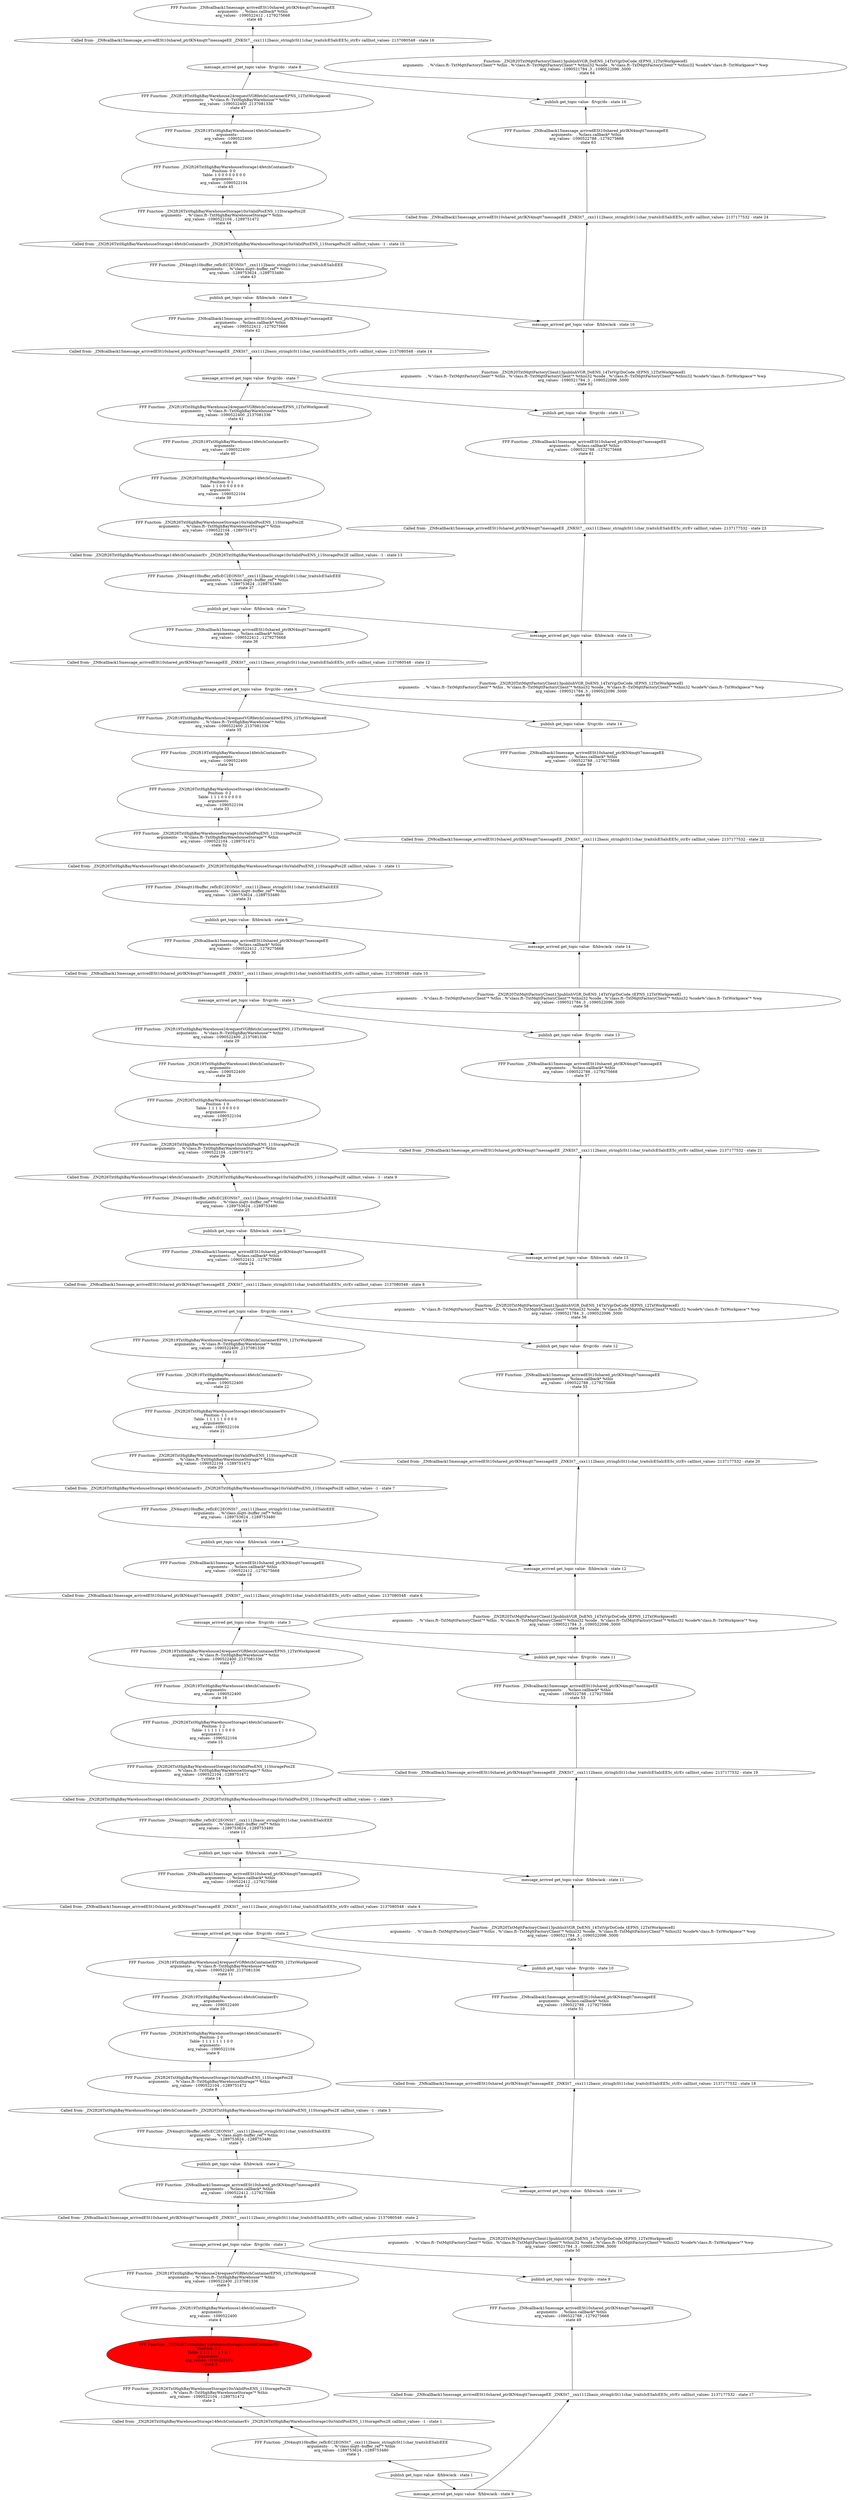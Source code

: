digraph "graph-0" {
	"publish get_topic value-  fl/hbw/ack - state 1"
	"FFF Function- _ZN4mqtt10buffer_refIcEC2EONSt7__cxx1112basic_stringIcSt11char_traitsIcESaIcEEE
arguments-   , %\"class.mqtt--buffer_ref\"* %this
arg_values- -1289753624 ,-1289753480
 - state 1"
	"FFF Function- _ZN4mqtt10buffer_refIcEC2EONSt7__cxx1112basic_stringIcSt11char_traitsIcESaIcEEE
arguments-   , %\"class.mqtt--buffer_ref\"* %this
arg_values- -1289753624 ,-1289753480
 - state 1" -> "publish get_topic value-  fl/hbw/ack - state 1" [dir=back]
	"Called from- _ZN2ft26TxtHighBayWarehouseStorage14fetchContainerEv _ZN2ft26TxtHighBayWarehouseStorage10isValidPosENS_11StoragePos2E callInst_values- -1 - state 1"
	"Called from- _ZN2ft26TxtHighBayWarehouseStorage14fetchContainerEv _ZN2ft26TxtHighBayWarehouseStorage10isValidPosENS_11StoragePos2E callInst_values- -1 - state 1" -> "FFF Function- _ZN4mqtt10buffer_refIcEC2EONSt7__cxx1112basic_stringIcSt11char_traitsIcESaIcEEE
arguments-   , %\"class.mqtt--buffer_ref\"* %this
arg_values- -1289753624 ,-1289753480
 - state 1" [dir=back]
	"FFF Function- _ZN2ft26TxtHighBayWarehouseStorage10isValidPosENS_11StoragePos2E
arguments-   , %\"class.ft--TxtHighBayWarehouseStorage\"* %this
arg_values- -1090522104 ,-1289751472
 - state 2"
	"FFF Function- _ZN2ft26TxtHighBayWarehouseStorage10isValidPosENS_11StoragePos2E
arguments-   , %\"class.ft--TxtHighBayWarehouseStorage\"* %this
arg_values- -1090522104 ,-1289751472
 - state 2" -> "Called from- _ZN2ft26TxtHighBayWarehouseStorage14fetchContainerEv _ZN2ft26TxtHighBayWarehouseStorage10isValidPosENS_11StoragePos2E callInst_values- -1 - state 1" [dir=back]
	"FFF Function- _ZN2ft26TxtHighBayWarehouseStorage14fetchContainerEv
Position- 1 2
Table- 1 1 1 1 1 1 1 0 1
arguments-  
arg_values- -1090522104
 - state 3" [fillcolor=red style=filled]
	"FFF Function- _ZN2ft26TxtHighBayWarehouseStorage14fetchContainerEv
Position- 1 2
Table- 1 1 1 1 1 1 1 0 1
arguments-  
arg_values- -1090522104
 - state 3" -> "FFF Function- _ZN2ft26TxtHighBayWarehouseStorage10isValidPosENS_11StoragePos2E
arguments-   , %\"class.ft--TxtHighBayWarehouseStorage\"* %this
arg_values- -1090522104 ,-1289751472
 - state 2" [dir=back]
	"FFF Function- _ZN2ft19TxtHighBayWarehouse14fetchContainerEv
arguments-  
arg_values- -1090522400
 - state 4"
	"FFF Function- _ZN2ft19TxtHighBayWarehouse14fetchContainerEv
arguments-  
arg_values- -1090522400
 - state 4" -> "FFF Function- _ZN2ft26TxtHighBayWarehouseStorage14fetchContainerEv
Position- 1 2
Table- 1 1 1 1 1 1 1 0 1
arguments-  
arg_values- -1090522104
 - state 3" [dir=back]
	"FFF Function- _ZN2ft19TxtHighBayWarehouse24requestVGRfetchContainerEPNS_12TxtWorkpieceE
arguments-   , %\"class.ft--TxtHighBayWarehouse\"* %this
arg_values- -1090522400 ,2137081336
 - state 5"
	"FFF Function- _ZN2ft19TxtHighBayWarehouse24requestVGRfetchContainerEPNS_12TxtWorkpieceE
arguments-   , %\"class.ft--TxtHighBayWarehouse\"* %this
arg_values- -1090522400 ,2137081336
 - state 5" -> "FFF Function- _ZN2ft19TxtHighBayWarehouse14fetchContainerEv
arguments-  
arg_values- -1090522400
 - state 4" [dir=back]
	"message_arrived get_topic value-  fl/vgr/do - state 1"
	"message_arrived get_topic value-  fl/vgr/do - state 1" -> "FFF Function- _ZN2ft19TxtHighBayWarehouse24requestVGRfetchContainerEPNS_12TxtWorkpieceE
arguments-   , %\"class.ft--TxtHighBayWarehouse\"* %this
arg_values- -1090522400 ,2137081336
 - state 5" [dir=back]
	"Called from- _ZN8callback15message_arrivedESt10shared_ptrIKN4mqtt7messageEE _ZNKSt7__cxx1112basic_stringIcSt11char_traitsIcESaIcEE5c_strEv callInst_values- 2137080548 - state 2"
	"Called from- _ZN8callback15message_arrivedESt10shared_ptrIKN4mqtt7messageEE _ZNKSt7__cxx1112basic_stringIcSt11char_traitsIcESaIcEE5c_strEv callInst_values- 2137080548 - state 2" -> "message_arrived get_topic value-  fl/vgr/do - state 1" [dir=back]
	"FFF Function- _ZN8callback15message_arrivedESt10shared_ptrIKN4mqtt7messageEE
arguments-   , %class.callback* %this
arg_values- -1090522412 ,-1279275668
 - state 6"
	"FFF Function- _ZN8callback15message_arrivedESt10shared_ptrIKN4mqtt7messageEE
arguments-   , %class.callback* %this
arg_values- -1090522412 ,-1279275668
 - state 6" -> "Called from- _ZN8callback15message_arrivedESt10shared_ptrIKN4mqtt7messageEE _ZNKSt7__cxx1112basic_stringIcSt11char_traitsIcESaIcEE5c_strEv callInst_values- 2137080548 - state 2" [dir=back]
	"publish get_topic value-  fl/hbw/ack - state 2"
	"publish get_topic value-  fl/hbw/ack - state 2" -> "FFF Function- _ZN8callback15message_arrivedESt10shared_ptrIKN4mqtt7messageEE
arguments-   , %class.callback* %this
arg_values- -1090522412 ,-1279275668
 - state 6" [dir=back]
	"FFF Function- _ZN4mqtt10buffer_refIcEC2EONSt7__cxx1112basic_stringIcSt11char_traitsIcESaIcEEE
arguments-   , %\"class.mqtt--buffer_ref\"* %this
arg_values- -1289753624 ,-1289753480
 - state 7"
	"FFF Function- _ZN4mqtt10buffer_refIcEC2EONSt7__cxx1112basic_stringIcSt11char_traitsIcESaIcEEE
arguments-   , %\"class.mqtt--buffer_ref\"* %this
arg_values- -1289753624 ,-1289753480
 - state 7" -> "publish get_topic value-  fl/hbw/ack - state 2" [dir=back]
	"Called from- _ZN2ft26TxtHighBayWarehouseStorage14fetchContainerEv _ZN2ft26TxtHighBayWarehouseStorage10isValidPosENS_11StoragePos2E callInst_values- -1 - state 3"
	"Called from- _ZN2ft26TxtHighBayWarehouseStorage14fetchContainerEv _ZN2ft26TxtHighBayWarehouseStorage10isValidPosENS_11StoragePos2E callInst_values- -1 - state 3" -> "FFF Function- _ZN4mqtt10buffer_refIcEC2EONSt7__cxx1112basic_stringIcSt11char_traitsIcESaIcEEE
arguments-   , %\"class.mqtt--buffer_ref\"* %this
arg_values- -1289753624 ,-1289753480
 - state 7" [dir=back]
	"FFF Function- _ZN2ft26TxtHighBayWarehouseStorage10isValidPosENS_11StoragePos2E
arguments-   , %\"class.ft--TxtHighBayWarehouseStorage\"* %this
arg_values- -1090522104 ,-1289751472
 - state 8"
	"FFF Function- _ZN2ft26TxtHighBayWarehouseStorage10isValidPosENS_11StoragePos2E
arguments-   , %\"class.ft--TxtHighBayWarehouseStorage\"* %this
arg_values- -1090522104 ,-1289751472
 - state 8" -> "Called from- _ZN2ft26TxtHighBayWarehouseStorage14fetchContainerEv _ZN2ft26TxtHighBayWarehouseStorage10isValidPosENS_11StoragePos2E callInst_values- -1 - state 3" [dir=back]
	"FFF Function- _ZN2ft26TxtHighBayWarehouseStorage14fetchContainerEv
Position- 2 0
Table- 1 1 1 1 1 1 1 0 0
arguments-  
arg_values- -1090522104
 - state 9"
	"FFF Function- _ZN2ft26TxtHighBayWarehouseStorage14fetchContainerEv
Position- 2 0
Table- 1 1 1 1 1 1 1 0 0
arguments-  
arg_values- -1090522104
 - state 9" -> "FFF Function- _ZN2ft26TxtHighBayWarehouseStorage10isValidPosENS_11StoragePos2E
arguments-   , %\"class.ft--TxtHighBayWarehouseStorage\"* %this
arg_values- -1090522104 ,-1289751472
 - state 8" [dir=back]
	"FFF Function- _ZN2ft19TxtHighBayWarehouse14fetchContainerEv
arguments-  
arg_values- -1090522400
 - state 10"
	"FFF Function- _ZN2ft19TxtHighBayWarehouse14fetchContainerEv
arguments-  
arg_values- -1090522400
 - state 10" -> "FFF Function- _ZN2ft26TxtHighBayWarehouseStorage14fetchContainerEv
Position- 2 0
Table- 1 1 1 1 1 1 1 0 0
arguments-  
arg_values- -1090522104
 - state 9" [dir=back]
	"FFF Function- _ZN2ft19TxtHighBayWarehouse24requestVGRfetchContainerEPNS_12TxtWorkpieceE
arguments-   , %\"class.ft--TxtHighBayWarehouse\"* %this
arg_values- -1090522400 ,2137081336
 - state 11"
	"FFF Function- _ZN2ft19TxtHighBayWarehouse24requestVGRfetchContainerEPNS_12TxtWorkpieceE
arguments-   , %\"class.ft--TxtHighBayWarehouse\"* %this
arg_values- -1090522400 ,2137081336
 - state 11" -> "FFF Function- _ZN2ft19TxtHighBayWarehouse14fetchContainerEv
arguments-  
arg_values- -1090522400
 - state 10" [dir=back]
	"message_arrived get_topic value-  fl/vgr/do - state 2"
	"message_arrived get_topic value-  fl/vgr/do - state 2" -> "FFF Function- _ZN2ft19TxtHighBayWarehouse24requestVGRfetchContainerEPNS_12TxtWorkpieceE
arguments-   , %\"class.ft--TxtHighBayWarehouse\"* %this
arg_values- -1090522400 ,2137081336
 - state 11" [dir=back]
	"Called from- _ZN8callback15message_arrivedESt10shared_ptrIKN4mqtt7messageEE _ZNKSt7__cxx1112basic_stringIcSt11char_traitsIcESaIcEE5c_strEv callInst_values- 2137080548 - state 4"
	"Called from- _ZN8callback15message_arrivedESt10shared_ptrIKN4mqtt7messageEE _ZNKSt7__cxx1112basic_stringIcSt11char_traitsIcESaIcEE5c_strEv callInst_values- 2137080548 - state 4" -> "message_arrived get_topic value-  fl/vgr/do - state 2" [dir=back]
	"FFF Function- _ZN8callback15message_arrivedESt10shared_ptrIKN4mqtt7messageEE
arguments-   , %class.callback* %this
arg_values- -1090522412 ,-1279275668
 - state 12"
	"FFF Function- _ZN8callback15message_arrivedESt10shared_ptrIKN4mqtt7messageEE
arguments-   , %class.callback* %this
arg_values- -1090522412 ,-1279275668
 - state 12" -> "Called from- _ZN8callback15message_arrivedESt10shared_ptrIKN4mqtt7messageEE _ZNKSt7__cxx1112basic_stringIcSt11char_traitsIcESaIcEE5c_strEv callInst_values- 2137080548 - state 4" [dir=back]
	"publish get_topic value-  fl/hbw/ack - state 3"
	"publish get_topic value-  fl/hbw/ack - state 3" -> "FFF Function- _ZN8callback15message_arrivedESt10shared_ptrIKN4mqtt7messageEE
arguments-   , %class.callback* %this
arg_values- -1090522412 ,-1279275668
 - state 12" [dir=back]
	"FFF Function- _ZN4mqtt10buffer_refIcEC2EONSt7__cxx1112basic_stringIcSt11char_traitsIcESaIcEEE
arguments-   , %\"class.mqtt--buffer_ref\"* %this
arg_values- -1289753624 ,-1289753480
 - state 13"
	"FFF Function- _ZN4mqtt10buffer_refIcEC2EONSt7__cxx1112basic_stringIcSt11char_traitsIcESaIcEEE
arguments-   , %\"class.mqtt--buffer_ref\"* %this
arg_values- -1289753624 ,-1289753480
 - state 13" -> "publish get_topic value-  fl/hbw/ack - state 3" [dir=back]
	"Called from- _ZN2ft26TxtHighBayWarehouseStorage14fetchContainerEv _ZN2ft26TxtHighBayWarehouseStorage10isValidPosENS_11StoragePos2E callInst_values- -1 - state 5"
	"Called from- _ZN2ft26TxtHighBayWarehouseStorage14fetchContainerEv _ZN2ft26TxtHighBayWarehouseStorage10isValidPosENS_11StoragePos2E callInst_values- -1 - state 5" -> "FFF Function- _ZN4mqtt10buffer_refIcEC2EONSt7__cxx1112basic_stringIcSt11char_traitsIcESaIcEEE
arguments-   , %\"class.mqtt--buffer_ref\"* %this
arg_values- -1289753624 ,-1289753480
 - state 13" [dir=back]
	"FFF Function- _ZN2ft26TxtHighBayWarehouseStorage10isValidPosENS_11StoragePos2E
arguments-   , %\"class.ft--TxtHighBayWarehouseStorage\"* %this
arg_values- -1090522104 ,-1289751472
 - state 14"
	"FFF Function- _ZN2ft26TxtHighBayWarehouseStorage10isValidPosENS_11StoragePos2E
arguments-   , %\"class.ft--TxtHighBayWarehouseStorage\"* %this
arg_values- -1090522104 ,-1289751472
 - state 14" -> "Called from- _ZN2ft26TxtHighBayWarehouseStorage14fetchContainerEv _ZN2ft26TxtHighBayWarehouseStorage10isValidPosENS_11StoragePos2E callInst_values- -1 - state 5" [dir=back]
	"FFF Function- _ZN2ft26TxtHighBayWarehouseStorage14fetchContainerEv
Position- 1 2
Table- 1 1 1 1 1 1 0 0 0
arguments-  
arg_values- -1090522104
 - state 15"
	"FFF Function- _ZN2ft26TxtHighBayWarehouseStorage14fetchContainerEv
Position- 1 2
Table- 1 1 1 1 1 1 0 0 0
arguments-  
arg_values- -1090522104
 - state 15" -> "FFF Function- _ZN2ft26TxtHighBayWarehouseStorage10isValidPosENS_11StoragePos2E
arguments-   , %\"class.ft--TxtHighBayWarehouseStorage\"* %this
arg_values- -1090522104 ,-1289751472
 - state 14" [dir=back]
	"FFF Function- _ZN2ft19TxtHighBayWarehouse14fetchContainerEv
arguments-  
arg_values- -1090522400
 - state 16"
	"FFF Function- _ZN2ft19TxtHighBayWarehouse14fetchContainerEv
arguments-  
arg_values- -1090522400
 - state 16" -> "FFF Function- _ZN2ft26TxtHighBayWarehouseStorage14fetchContainerEv
Position- 1 2
Table- 1 1 1 1 1 1 0 0 0
arguments-  
arg_values- -1090522104
 - state 15" [dir=back]
	"FFF Function- _ZN2ft19TxtHighBayWarehouse24requestVGRfetchContainerEPNS_12TxtWorkpieceE
arguments-   , %\"class.ft--TxtHighBayWarehouse\"* %this
arg_values- -1090522400 ,2137081336
 - state 17"
	"FFF Function- _ZN2ft19TxtHighBayWarehouse24requestVGRfetchContainerEPNS_12TxtWorkpieceE
arguments-   , %\"class.ft--TxtHighBayWarehouse\"* %this
arg_values- -1090522400 ,2137081336
 - state 17" -> "FFF Function- _ZN2ft19TxtHighBayWarehouse14fetchContainerEv
arguments-  
arg_values- -1090522400
 - state 16" [dir=back]
	"message_arrived get_topic value-  fl/vgr/do - state 3"
	"message_arrived get_topic value-  fl/vgr/do - state 3" -> "FFF Function- _ZN2ft19TxtHighBayWarehouse24requestVGRfetchContainerEPNS_12TxtWorkpieceE
arguments-   , %\"class.ft--TxtHighBayWarehouse\"* %this
arg_values- -1090522400 ,2137081336
 - state 17" [dir=back]
	"Called from- _ZN8callback15message_arrivedESt10shared_ptrIKN4mqtt7messageEE _ZNKSt7__cxx1112basic_stringIcSt11char_traitsIcESaIcEE5c_strEv callInst_values- 2137080548 - state 6"
	"Called from- _ZN8callback15message_arrivedESt10shared_ptrIKN4mqtt7messageEE _ZNKSt7__cxx1112basic_stringIcSt11char_traitsIcESaIcEE5c_strEv callInst_values- 2137080548 - state 6" -> "message_arrived get_topic value-  fl/vgr/do - state 3" [dir=back]
	"FFF Function- _ZN8callback15message_arrivedESt10shared_ptrIKN4mqtt7messageEE
arguments-   , %class.callback* %this
arg_values- -1090522412 ,-1279275668
 - state 18"
	"FFF Function- _ZN8callback15message_arrivedESt10shared_ptrIKN4mqtt7messageEE
arguments-   , %class.callback* %this
arg_values- -1090522412 ,-1279275668
 - state 18" -> "Called from- _ZN8callback15message_arrivedESt10shared_ptrIKN4mqtt7messageEE _ZNKSt7__cxx1112basic_stringIcSt11char_traitsIcESaIcEE5c_strEv callInst_values- 2137080548 - state 6" [dir=back]
	"publish get_topic value-  fl/hbw/ack - state 4"
	"publish get_topic value-  fl/hbw/ack - state 4" -> "FFF Function- _ZN8callback15message_arrivedESt10shared_ptrIKN4mqtt7messageEE
arguments-   , %class.callback* %this
arg_values- -1090522412 ,-1279275668
 - state 18" [dir=back]
	"FFF Function- _ZN4mqtt10buffer_refIcEC2EONSt7__cxx1112basic_stringIcSt11char_traitsIcESaIcEEE
arguments-   , %\"class.mqtt--buffer_ref\"* %this
arg_values- -1289753624 ,-1289753480
 - state 19"
	"FFF Function- _ZN4mqtt10buffer_refIcEC2EONSt7__cxx1112basic_stringIcSt11char_traitsIcESaIcEEE
arguments-   , %\"class.mqtt--buffer_ref\"* %this
arg_values- -1289753624 ,-1289753480
 - state 19" -> "publish get_topic value-  fl/hbw/ack - state 4" [dir=back]
	"Called from- _ZN2ft26TxtHighBayWarehouseStorage14fetchContainerEv _ZN2ft26TxtHighBayWarehouseStorage10isValidPosENS_11StoragePos2E callInst_values- -1 - state 7"
	"Called from- _ZN2ft26TxtHighBayWarehouseStorage14fetchContainerEv _ZN2ft26TxtHighBayWarehouseStorage10isValidPosENS_11StoragePos2E callInst_values- -1 - state 7" -> "FFF Function- _ZN4mqtt10buffer_refIcEC2EONSt7__cxx1112basic_stringIcSt11char_traitsIcESaIcEEE
arguments-   , %\"class.mqtt--buffer_ref\"* %this
arg_values- -1289753624 ,-1289753480
 - state 19" [dir=back]
	"FFF Function- _ZN2ft26TxtHighBayWarehouseStorage10isValidPosENS_11StoragePos2E
arguments-   , %\"class.ft--TxtHighBayWarehouseStorage\"* %this
arg_values- -1090522104 ,-1289751472
 - state 20"
	"FFF Function- _ZN2ft26TxtHighBayWarehouseStorage10isValidPosENS_11StoragePos2E
arguments-   , %\"class.ft--TxtHighBayWarehouseStorage\"* %this
arg_values- -1090522104 ,-1289751472
 - state 20" -> "Called from- _ZN2ft26TxtHighBayWarehouseStorage14fetchContainerEv _ZN2ft26TxtHighBayWarehouseStorage10isValidPosENS_11StoragePos2E callInst_values- -1 - state 7" [dir=back]
	"FFF Function- _ZN2ft26TxtHighBayWarehouseStorage14fetchContainerEv
Position- 1 1
Table- 1 1 1 1 1 0 0 0 0
arguments-  
arg_values- -1090522104
 - state 21"
	"FFF Function- _ZN2ft26TxtHighBayWarehouseStorage14fetchContainerEv
Position- 1 1
Table- 1 1 1 1 1 0 0 0 0
arguments-  
arg_values- -1090522104
 - state 21" -> "FFF Function- _ZN2ft26TxtHighBayWarehouseStorage10isValidPosENS_11StoragePos2E
arguments-   , %\"class.ft--TxtHighBayWarehouseStorage\"* %this
arg_values- -1090522104 ,-1289751472
 - state 20" [dir=back]
	"FFF Function- _ZN2ft19TxtHighBayWarehouse14fetchContainerEv
arguments-  
arg_values- -1090522400
 - state 22"
	"FFF Function- _ZN2ft19TxtHighBayWarehouse14fetchContainerEv
arguments-  
arg_values- -1090522400
 - state 22" -> "FFF Function- _ZN2ft26TxtHighBayWarehouseStorage14fetchContainerEv
Position- 1 1
Table- 1 1 1 1 1 0 0 0 0
arguments-  
arg_values- -1090522104
 - state 21" [dir=back]
	"FFF Function- _ZN2ft19TxtHighBayWarehouse24requestVGRfetchContainerEPNS_12TxtWorkpieceE
arguments-   , %\"class.ft--TxtHighBayWarehouse\"* %this
arg_values- -1090522400 ,2137081336
 - state 23"
	"FFF Function- _ZN2ft19TxtHighBayWarehouse24requestVGRfetchContainerEPNS_12TxtWorkpieceE
arguments-   , %\"class.ft--TxtHighBayWarehouse\"* %this
arg_values- -1090522400 ,2137081336
 - state 23" -> "FFF Function- _ZN2ft19TxtHighBayWarehouse14fetchContainerEv
arguments-  
arg_values- -1090522400
 - state 22" [dir=back]
	"message_arrived get_topic value-  fl/vgr/do - state 4"
	"message_arrived get_topic value-  fl/vgr/do - state 4" -> "FFF Function- _ZN2ft19TxtHighBayWarehouse24requestVGRfetchContainerEPNS_12TxtWorkpieceE
arguments-   , %\"class.ft--TxtHighBayWarehouse\"* %this
arg_values- -1090522400 ,2137081336
 - state 23" [dir=back]
	"Called from- _ZN8callback15message_arrivedESt10shared_ptrIKN4mqtt7messageEE _ZNKSt7__cxx1112basic_stringIcSt11char_traitsIcESaIcEE5c_strEv callInst_values- 2137080548 - state 8"
	"Called from- _ZN8callback15message_arrivedESt10shared_ptrIKN4mqtt7messageEE _ZNKSt7__cxx1112basic_stringIcSt11char_traitsIcESaIcEE5c_strEv callInst_values- 2137080548 - state 8" -> "message_arrived get_topic value-  fl/vgr/do - state 4" [dir=back]
	"FFF Function- _ZN8callback15message_arrivedESt10shared_ptrIKN4mqtt7messageEE
arguments-   , %class.callback* %this
arg_values- -1090522412 ,-1279275668
 - state 24"
	"FFF Function- _ZN8callback15message_arrivedESt10shared_ptrIKN4mqtt7messageEE
arguments-   , %class.callback* %this
arg_values- -1090522412 ,-1279275668
 - state 24" -> "Called from- _ZN8callback15message_arrivedESt10shared_ptrIKN4mqtt7messageEE _ZNKSt7__cxx1112basic_stringIcSt11char_traitsIcESaIcEE5c_strEv callInst_values- 2137080548 - state 8" [dir=back]
	"publish get_topic value-  fl/hbw/ack - state 5"
	"publish get_topic value-  fl/hbw/ack - state 5" -> "FFF Function- _ZN8callback15message_arrivedESt10shared_ptrIKN4mqtt7messageEE
arguments-   , %class.callback* %this
arg_values- -1090522412 ,-1279275668
 - state 24" [dir=back]
	"FFF Function- _ZN4mqtt10buffer_refIcEC2EONSt7__cxx1112basic_stringIcSt11char_traitsIcESaIcEEE
arguments-   , %\"class.mqtt--buffer_ref\"* %this
arg_values- -1289753624 ,-1289753480
 - state 25"
	"FFF Function- _ZN4mqtt10buffer_refIcEC2EONSt7__cxx1112basic_stringIcSt11char_traitsIcESaIcEEE
arguments-   , %\"class.mqtt--buffer_ref\"* %this
arg_values- -1289753624 ,-1289753480
 - state 25" -> "publish get_topic value-  fl/hbw/ack - state 5" [dir=back]
	"Called from- _ZN2ft26TxtHighBayWarehouseStorage14fetchContainerEv _ZN2ft26TxtHighBayWarehouseStorage10isValidPosENS_11StoragePos2E callInst_values- -1 - state 9"
	"Called from- _ZN2ft26TxtHighBayWarehouseStorage14fetchContainerEv _ZN2ft26TxtHighBayWarehouseStorage10isValidPosENS_11StoragePos2E callInst_values- -1 - state 9" -> "FFF Function- _ZN4mqtt10buffer_refIcEC2EONSt7__cxx1112basic_stringIcSt11char_traitsIcESaIcEEE
arguments-   , %\"class.mqtt--buffer_ref\"* %this
arg_values- -1289753624 ,-1289753480
 - state 25" [dir=back]
	"FFF Function- _ZN2ft26TxtHighBayWarehouseStorage10isValidPosENS_11StoragePos2E
arguments-   , %\"class.ft--TxtHighBayWarehouseStorage\"* %this
arg_values- -1090522104 ,-1289751472
 - state 26"
	"FFF Function- _ZN2ft26TxtHighBayWarehouseStorage10isValidPosENS_11StoragePos2E
arguments-   , %\"class.ft--TxtHighBayWarehouseStorage\"* %this
arg_values- -1090522104 ,-1289751472
 - state 26" -> "Called from- _ZN2ft26TxtHighBayWarehouseStorage14fetchContainerEv _ZN2ft26TxtHighBayWarehouseStorage10isValidPosENS_11StoragePos2E callInst_values- -1 - state 9" [dir=back]
	"FFF Function- _ZN2ft26TxtHighBayWarehouseStorage14fetchContainerEv
Position- 1 0
Table- 1 1 1 1 0 0 0 0 0
arguments-  
arg_values- -1090522104
 - state 27"
	"FFF Function- _ZN2ft26TxtHighBayWarehouseStorage14fetchContainerEv
Position- 1 0
Table- 1 1 1 1 0 0 0 0 0
arguments-  
arg_values- -1090522104
 - state 27" -> "FFF Function- _ZN2ft26TxtHighBayWarehouseStorage10isValidPosENS_11StoragePos2E
arguments-   , %\"class.ft--TxtHighBayWarehouseStorage\"* %this
arg_values- -1090522104 ,-1289751472
 - state 26" [dir=back]
	"FFF Function- _ZN2ft19TxtHighBayWarehouse14fetchContainerEv
arguments-  
arg_values- -1090522400
 - state 28"
	"FFF Function- _ZN2ft19TxtHighBayWarehouse14fetchContainerEv
arguments-  
arg_values- -1090522400
 - state 28" -> "FFF Function- _ZN2ft26TxtHighBayWarehouseStorage14fetchContainerEv
Position- 1 0
Table- 1 1 1 1 0 0 0 0 0
arguments-  
arg_values- -1090522104
 - state 27" [dir=back]
	"FFF Function- _ZN2ft19TxtHighBayWarehouse24requestVGRfetchContainerEPNS_12TxtWorkpieceE
arguments-   , %\"class.ft--TxtHighBayWarehouse\"* %this
arg_values- -1090522400 ,2137081336
 - state 29"
	"FFF Function- _ZN2ft19TxtHighBayWarehouse24requestVGRfetchContainerEPNS_12TxtWorkpieceE
arguments-   , %\"class.ft--TxtHighBayWarehouse\"* %this
arg_values- -1090522400 ,2137081336
 - state 29" -> "FFF Function- _ZN2ft19TxtHighBayWarehouse14fetchContainerEv
arguments-  
arg_values- -1090522400
 - state 28" [dir=back]
	"message_arrived get_topic value-  fl/vgr/do - state 5"
	"message_arrived get_topic value-  fl/vgr/do - state 5" -> "FFF Function- _ZN2ft19TxtHighBayWarehouse24requestVGRfetchContainerEPNS_12TxtWorkpieceE
arguments-   , %\"class.ft--TxtHighBayWarehouse\"* %this
arg_values- -1090522400 ,2137081336
 - state 29" [dir=back]
	"Called from- _ZN8callback15message_arrivedESt10shared_ptrIKN4mqtt7messageEE _ZNKSt7__cxx1112basic_stringIcSt11char_traitsIcESaIcEE5c_strEv callInst_values- 2137080548 - state 10"
	"Called from- _ZN8callback15message_arrivedESt10shared_ptrIKN4mqtt7messageEE _ZNKSt7__cxx1112basic_stringIcSt11char_traitsIcESaIcEE5c_strEv callInst_values- 2137080548 - state 10" -> "message_arrived get_topic value-  fl/vgr/do - state 5" [dir=back]
	"FFF Function- _ZN8callback15message_arrivedESt10shared_ptrIKN4mqtt7messageEE
arguments-   , %class.callback* %this
arg_values- -1090522412 ,-1279275668
 - state 30"
	"FFF Function- _ZN8callback15message_arrivedESt10shared_ptrIKN4mqtt7messageEE
arguments-   , %class.callback* %this
arg_values- -1090522412 ,-1279275668
 - state 30" -> "Called from- _ZN8callback15message_arrivedESt10shared_ptrIKN4mqtt7messageEE _ZNKSt7__cxx1112basic_stringIcSt11char_traitsIcESaIcEE5c_strEv callInst_values- 2137080548 - state 10" [dir=back]
	"publish get_topic value-  fl/hbw/ack - state 6"
	"publish get_topic value-  fl/hbw/ack - state 6" -> "FFF Function- _ZN8callback15message_arrivedESt10shared_ptrIKN4mqtt7messageEE
arguments-   , %class.callback* %this
arg_values- -1090522412 ,-1279275668
 - state 30" [dir=back]
	"FFF Function- _ZN4mqtt10buffer_refIcEC2EONSt7__cxx1112basic_stringIcSt11char_traitsIcESaIcEEE
arguments-   , %\"class.mqtt--buffer_ref\"* %this
arg_values- -1289753624 ,-1289753480
 - state 31"
	"FFF Function- _ZN4mqtt10buffer_refIcEC2EONSt7__cxx1112basic_stringIcSt11char_traitsIcESaIcEEE
arguments-   , %\"class.mqtt--buffer_ref\"* %this
arg_values- -1289753624 ,-1289753480
 - state 31" -> "publish get_topic value-  fl/hbw/ack - state 6" [dir=back]
	"Called from- _ZN2ft26TxtHighBayWarehouseStorage14fetchContainerEv _ZN2ft26TxtHighBayWarehouseStorage10isValidPosENS_11StoragePos2E callInst_values- -1 - state 11"
	"Called from- _ZN2ft26TxtHighBayWarehouseStorage14fetchContainerEv _ZN2ft26TxtHighBayWarehouseStorage10isValidPosENS_11StoragePos2E callInst_values- -1 - state 11" -> "FFF Function- _ZN4mqtt10buffer_refIcEC2EONSt7__cxx1112basic_stringIcSt11char_traitsIcESaIcEEE
arguments-   , %\"class.mqtt--buffer_ref\"* %this
arg_values- -1289753624 ,-1289753480
 - state 31" [dir=back]
	"FFF Function- _ZN2ft26TxtHighBayWarehouseStorage10isValidPosENS_11StoragePos2E
arguments-   , %\"class.ft--TxtHighBayWarehouseStorage\"* %this
arg_values- -1090522104 ,-1289751472
 - state 32"
	"FFF Function- _ZN2ft26TxtHighBayWarehouseStorage10isValidPosENS_11StoragePos2E
arguments-   , %\"class.ft--TxtHighBayWarehouseStorage\"* %this
arg_values- -1090522104 ,-1289751472
 - state 32" -> "Called from- _ZN2ft26TxtHighBayWarehouseStorage14fetchContainerEv _ZN2ft26TxtHighBayWarehouseStorage10isValidPosENS_11StoragePos2E callInst_values- -1 - state 11" [dir=back]
	"FFF Function- _ZN2ft26TxtHighBayWarehouseStorage14fetchContainerEv
Position- 0 2
Table- 1 1 1 0 0 0 0 0 0
arguments-  
arg_values- -1090522104
 - state 33"
	"FFF Function- _ZN2ft26TxtHighBayWarehouseStorage14fetchContainerEv
Position- 0 2
Table- 1 1 1 0 0 0 0 0 0
arguments-  
arg_values- -1090522104
 - state 33" -> "FFF Function- _ZN2ft26TxtHighBayWarehouseStorage10isValidPosENS_11StoragePos2E
arguments-   , %\"class.ft--TxtHighBayWarehouseStorage\"* %this
arg_values- -1090522104 ,-1289751472
 - state 32" [dir=back]
	"FFF Function- _ZN2ft19TxtHighBayWarehouse14fetchContainerEv
arguments-  
arg_values- -1090522400
 - state 34"
	"FFF Function- _ZN2ft19TxtHighBayWarehouse14fetchContainerEv
arguments-  
arg_values- -1090522400
 - state 34" -> "FFF Function- _ZN2ft26TxtHighBayWarehouseStorage14fetchContainerEv
Position- 0 2
Table- 1 1 1 0 0 0 0 0 0
arguments-  
arg_values- -1090522104
 - state 33" [dir=back]
	"FFF Function- _ZN2ft19TxtHighBayWarehouse24requestVGRfetchContainerEPNS_12TxtWorkpieceE
arguments-   , %\"class.ft--TxtHighBayWarehouse\"* %this
arg_values- -1090522400 ,2137081336
 - state 35"
	"FFF Function- _ZN2ft19TxtHighBayWarehouse24requestVGRfetchContainerEPNS_12TxtWorkpieceE
arguments-   , %\"class.ft--TxtHighBayWarehouse\"* %this
arg_values- -1090522400 ,2137081336
 - state 35" -> "FFF Function- _ZN2ft19TxtHighBayWarehouse14fetchContainerEv
arguments-  
arg_values- -1090522400
 - state 34" [dir=back]
	"message_arrived get_topic value-  fl/vgr/do - state 6"
	"message_arrived get_topic value-  fl/vgr/do - state 6" -> "FFF Function- _ZN2ft19TxtHighBayWarehouse24requestVGRfetchContainerEPNS_12TxtWorkpieceE
arguments-   , %\"class.ft--TxtHighBayWarehouse\"* %this
arg_values- -1090522400 ,2137081336
 - state 35" [dir=back]
	"Called from- _ZN8callback15message_arrivedESt10shared_ptrIKN4mqtt7messageEE _ZNKSt7__cxx1112basic_stringIcSt11char_traitsIcESaIcEE5c_strEv callInst_values- 2137080548 - state 12"
	"Called from- _ZN8callback15message_arrivedESt10shared_ptrIKN4mqtt7messageEE _ZNKSt7__cxx1112basic_stringIcSt11char_traitsIcESaIcEE5c_strEv callInst_values- 2137080548 - state 12" -> "message_arrived get_topic value-  fl/vgr/do - state 6" [dir=back]
	"FFF Function- _ZN8callback15message_arrivedESt10shared_ptrIKN4mqtt7messageEE
arguments-   , %class.callback* %this
arg_values- -1090522412 ,-1279275668
 - state 36"
	"FFF Function- _ZN8callback15message_arrivedESt10shared_ptrIKN4mqtt7messageEE
arguments-   , %class.callback* %this
arg_values- -1090522412 ,-1279275668
 - state 36" -> "Called from- _ZN8callback15message_arrivedESt10shared_ptrIKN4mqtt7messageEE _ZNKSt7__cxx1112basic_stringIcSt11char_traitsIcESaIcEE5c_strEv callInst_values- 2137080548 - state 12" [dir=back]
	"publish get_topic value-  fl/hbw/ack - state 7"
	"publish get_topic value-  fl/hbw/ack - state 7" -> "FFF Function- _ZN8callback15message_arrivedESt10shared_ptrIKN4mqtt7messageEE
arguments-   , %class.callback* %this
arg_values- -1090522412 ,-1279275668
 - state 36" [dir=back]
	"FFF Function- _ZN4mqtt10buffer_refIcEC2EONSt7__cxx1112basic_stringIcSt11char_traitsIcESaIcEEE
arguments-   , %\"class.mqtt--buffer_ref\"* %this
arg_values- -1289753624 ,-1289753480
 - state 37"
	"FFF Function- _ZN4mqtt10buffer_refIcEC2EONSt7__cxx1112basic_stringIcSt11char_traitsIcESaIcEEE
arguments-   , %\"class.mqtt--buffer_ref\"* %this
arg_values- -1289753624 ,-1289753480
 - state 37" -> "publish get_topic value-  fl/hbw/ack - state 7" [dir=back]
	"Called from- _ZN2ft26TxtHighBayWarehouseStorage14fetchContainerEv _ZN2ft26TxtHighBayWarehouseStorage10isValidPosENS_11StoragePos2E callInst_values- -1 - state 13"
	"Called from- _ZN2ft26TxtHighBayWarehouseStorage14fetchContainerEv _ZN2ft26TxtHighBayWarehouseStorage10isValidPosENS_11StoragePos2E callInst_values- -1 - state 13" -> "FFF Function- _ZN4mqtt10buffer_refIcEC2EONSt7__cxx1112basic_stringIcSt11char_traitsIcESaIcEEE
arguments-   , %\"class.mqtt--buffer_ref\"* %this
arg_values- -1289753624 ,-1289753480
 - state 37" [dir=back]
	"FFF Function- _ZN2ft26TxtHighBayWarehouseStorage10isValidPosENS_11StoragePos2E
arguments-   , %\"class.ft--TxtHighBayWarehouseStorage\"* %this
arg_values- -1090522104 ,-1289751472
 - state 38"
	"FFF Function- _ZN2ft26TxtHighBayWarehouseStorage10isValidPosENS_11StoragePos2E
arguments-   , %\"class.ft--TxtHighBayWarehouseStorage\"* %this
arg_values- -1090522104 ,-1289751472
 - state 38" -> "Called from- _ZN2ft26TxtHighBayWarehouseStorage14fetchContainerEv _ZN2ft26TxtHighBayWarehouseStorage10isValidPosENS_11StoragePos2E callInst_values- -1 - state 13" [dir=back]
	"FFF Function- _ZN2ft26TxtHighBayWarehouseStorage14fetchContainerEv
Position- 0 1
Table- 1 1 0 0 0 0 0 0 0
arguments-  
arg_values- -1090522104
 - state 39"
	"FFF Function- _ZN2ft26TxtHighBayWarehouseStorage14fetchContainerEv
Position- 0 1
Table- 1 1 0 0 0 0 0 0 0
arguments-  
arg_values- -1090522104
 - state 39" -> "FFF Function- _ZN2ft26TxtHighBayWarehouseStorage10isValidPosENS_11StoragePos2E
arguments-   , %\"class.ft--TxtHighBayWarehouseStorage\"* %this
arg_values- -1090522104 ,-1289751472
 - state 38" [dir=back]
	"FFF Function- _ZN2ft19TxtHighBayWarehouse14fetchContainerEv
arguments-  
arg_values- -1090522400
 - state 40"
	"FFF Function- _ZN2ft19TxtHighBayWarehouse14fetchContainerEv
arguments-  
arg_values- -1090522400
 - state 40" -> "FFF Function- _ZN2ft26TxtHighBayWarehouseStorage14fetchContainerEv
Position- 0 1
Table- 1 1 0 0 0 0 0 0 0
arguments-  
arg_values- -1090522104
 - state 39" [dir=back]
	"FFF Function- _ZN2ft19TxtHighBayWarehouse24requestVGRfetchContainerEPNS_12TxtWorkpieceE
arguments-   , %\"class.ft--TxtHighBayWarehouse\"* %this
arg_values- -1090522400 ,2137081336
 - state 41"
	"FFF Function- _ZN2ft19TxtHighBayWarehouse24requestVGRfetchContainerEPNS_12TxtWorkpieceE
arguments-   , %\"class.ft--TxtHighBayWarehouse\"* %this
arg_values- -1090522400 ,2137081336
 - state 41" -> "FFF Function- _ZN2ft19TxtHighBayWarehouse14fetchContainerEv
arguments-  
arg_values- -1090522400
 - state 40" [dir=back]
	"message_arrived get_topic value-  fl/vgr/do - state 7"
	"message_arrived get_topic value-  fl/vgr/do - state 7" -> "FFF Function- _ZN2ft19TxtHighBayWarehouse24requestVGRfetchContainerEPNS_12TxtWorkpieceE
arguments-   , %\"class.ft--TxtHighBayWarehouse\"* %this
arg_values- -1090522400 ,2137081336
 - state 41" [dir=back]
	"Called from- _ZN8callback15message_arrivedESt10shared_ptrIKN4mqtt7messageEE _ZNKSt7__cxx1112basic_stringIcSt11char_traitsIcESaIcEE5c_strEv callInst_values- 2137080548 - state 14"
	"Called from- _ZN8callback15message_arrivedESt10shared_ptrIKN4mqtt7messageEE _ZNKSt7__cxx1112basic_stringIcSt11char_traitsIcESaIcEE5c_strEv callInst_values- 2137080548 - state 14" -> "message_arrived get_topic value-  fl/vgr/do - state 7" [dir=back]
	"FFF Function- _ZN8callback15message_arrivedESt10shared_ptrIKN4mqtt7messageEE
arguments-   , %class.callback* %this
arg_values- -1090522412 ,-1279275668
 - state 42"
	"FFF Function- _ZN8callback15message_arrivedESt10shared_ptrIKN4mqtt7messageEE
arguments-   , %class.callback* %this
arg_values- -1090522412 ,-1279275668
 - state 42" -> "Called from- _ZN8callback15message_arrivedESt10shared_ptrIKN4mqtt7messageEE _ZNKSt7__cxx1112basic_stringIcSt11char_traitsIcESaIcEE5c_strEv callInst_values- 2137080548 - state 14" [dir=back]
	"publish get_topic value-  fl/hbw/ack - state 8"
	"publish get_topic value-  fl/hbw/ack - state 8" -> "FFF Function- _ZN8callback15message_arrivedESt10shared_ptrIKN4mqtt7messageEE
arguments-   , %class.callback* %this
arg_values- -1090522412 ,-1279275668
 - state 42" [dir=back]
	"FFF Function- _ZN4mqtt10buffer_refIcEC2EONSt7__cxx1112basic_stringIcSt11char_traitsIcESaIcEEE
arguments-   , %\"class.mqtt--buffer_ref\"* %this
arg_values- -1289753624 ,-1289753480
 - state 43"
	"FFF Function- _ZN4mqtt10buffer_refIcEC2EONSt7__cxx1112basic_stringIcSt11char_traitsIcESaIcEEE
arguments-   , %\"class.mqtt--buffer_ref\"* %this
arg_values- -1289753624 ,-1289753480
 - state 43" -> "publish get_topic value-  fl/hbw/ack - state 8" [dir=back]
	"Called from- _ZN2ft26TxtHighBayWarehouseStorage14fetchContainerEv _ZN2ft26TxtHighBayWarehouseStorage10isValidPosENS_11StoragePos2E callInst_values- -1 - state 15"
	"Called from- _ZN2ft26TxtHighBayWarehouseStorage14fetchContainerEv _ZN2ft26TxtHighBayWarehouseStorage10isValidPosENS_11StoragePos2E callInst_values- -1 - state 15" -> "FFF Function- _ZN4mqtt10buffer_refIcEC2EONSt7__cxx1112basic_stringIcSt11char_traitsIcESaIcEEE
arguments-   , %\"class.mqtt--buffer_ref\"* %this
arg_values- -1289753624 ,-1289753480
 - state 43" [dir=back]
	"FFF Function- _ZN2ft26TxtHighBayWarehouseStorage10isValidPosENS_11StoragePos2E
arguments-   , %\"class.ft--TxtHighBayWarehouseStorage\"* %this
arg_values- -1090522104 ,-1289751472
 - state 44"
	"FFF Function- _ZN2ft26TxtHighBayWarehouseStorage10isValidPosENS_11StoragePos2E
arguments-   , %\"class.ft--TxtHighBayWarehouseStorage\"* %this
arg_values- -1090522104 ,-1289751472
 - state 44" -> "Called from- _ZN2ft26TxtHighBayWarehouseStorage14fetchContainerEv _ZN2ft26TxtHighBayWarehouseStorage10isValidPosENS_11StoragePos2E callInst_values- -1 - state 15" [dir=back]
	"FFF Function- _ZN2ft26TxtHighBayWarehouseStorage14fetchContainerEv
Position- 0 0
Table- 1 0 0 0 0 0 0 0 0
arguments-  
arg_values- -1090522104
 - state 45"
	"FFF Function- _ZN2ft26TxtHighBayWarehouseStorage14fetchContainerEv
Position- 0 0
Table- 1 0 0 0 0 0 0 0 0
arguments-  
arg_values- -1090522104
 - state 45" -> "FFF Function- _ZN2ft26TxtHighBayWarehouseStorage10isValidPosENS_11StoragePos2E
arguments-   , %\"class.ft--TxtHighBayWarehouseStorage\"* %this
arg_values- -1090522104 ,-1289751472
 - state 44" [dir=back]
	"FFF Function- _ZN2ft19TxtHighBayWarehouse14fetchContainerEv
arguments-  
arg_values- -1090522400
 - state 46"
	"FFF Function- _ZN2ft19TxtHighBayWarehouse14fetchContainerEv
arguments-  
arg_values- -1090522400
 - state 46" -> "FFF Function- _ZN2ft26TxtHighBayWarehouseStorage14fetchContainerEv
Position- 0 0
Table- 1 0 0 0 0 0 0 0 0
arguments-  
arg_values- -1090522104
 - state 45" [dir=back]
	"FFF Function- _ZN2ft19TxtHighBayWarehouse24requestVGRfetchContainerEPNS_12TxtWorkpieceE
arguments-   , %\"class.ft--TxtHighBayWarehouse\"* %this
arg_values- -1090522400 ,2137081336
 - state 47"
	"FFF Function- _ZN2ft19TxtHighBayWarehouse24requestVGRfetchContainerEPNS_12TxtWorkpieceE
arguments-   , %\"class.ft--TxtHighBayWarehouse\"* %this
arg_values- -1090522400 ,2137081336
 - state 47" -> "FFF Function- _ZN2ft19TxtHighBayWarehouse14fetchContainerEv
arguments-  
arg_values- -1090522400
 - state 46" [dir=back]
	"message_arrived get_topic value-  fl/vgr/do - state 8"
	"message_arrived get_topic value-  fl/vgr/do - state 8" -> "FFF Function- _ZN2ft19TxtHighBayWarehouse24requestVGRfetchContainerEPNS_12TxtWorkpieceE
arguments-   , %\"class.ft--TxtHighBayWarehouse\"* %this
arg_values- -1090522400 ,2137081336
 - state 47" [dir=back]
	"Called from- _ZN8callback15message_arrivedESt10shared_ptrIKN4mqtt7messageEE _ZNKSt7__cxx1112basic_stringIcSt11char_traitsIcESaIcEE5c_strEv callInst_values- 2137080548 - state 16"
	"Called from- _ZN8callback15message_arrivedESt10shared_ptrIKN4mqtt7messageEE _ZNKSt7__cxx1112basic_stringIcSt11char_traitsIcESaIcEE5c_strEv callInst_values- 2137080548 - state 16" -> "message_arrived get_topic value-  fl/vgr/do - state 8" [dir=back]
	"FFF Function- _ZN8callback15message_arrivedESt10shared_ptrIKN4mqtt7messageEE
arguments-   , %class.callback* %this
arg_values- -1090522412 ,-1279275668
 - state 48"
	"FFF Function- _ZN8callback15message_arrivedESt10shared_ptrIKN4mqtt7messageEE
arguments-   , %class.callback* %this
arg_values- -1090522412 ,-1279275668
 - state 48" -> "Called from- _ZN8callback15message_arrivedESt10shared_ptrIKN4mqtt7messageEE _ZNKSt7__cxx1112basic_stringIcSt11char_traitsIcESaIcEE5c_strEv callInst_values- 2137080548 - state 16" [dir=back]
	"message_arrived get_topic value-  fl/hbw/ack - state 9"
	"publish get_topic value-  fl/hbw/ack - state 1" -> "message_arrived get_topic value-  fl/hbw/ack - state 9"
	"Called from- _ZN8callback15message_arrivedESt10shared_ptrIKN4mqtt7messageEE _ZNKSt7__cxx1112basic_stringIcSt11char_traitsIcESaIcEE5c_strEv callInst_values- 2137177532 - state 17"
	"Called from- _ZN8callback15message_arrivedESt10shared_ptrIKN4mqtt7messageEE _ZNKSt7__cxx1112basic_stringIcSt11char_traitsIcESaIcEE5c_strEv callInst_values- 2137177532 - state 17" -> "message_arrived get_topic value-  fl/hbw/ack - state 9" [dir=back]
	"FFF Function- _ZN8callback15message_arrivedESt10shared_ptrIKN4mqtt7messageEE
arguments-   , %class.callback* %this
arg_values- -1090522788 ,-1279275668
 - state 49"
	"FFF Function- _ZN8callback15message_arrivedESt10shared_ptrIKN4mqtt7messageEE
arguments-   , %class.callback* %this
arg_values- -1090522788 ,-1279275668
 - state 49" -> "Called from- _ZN8callback15message_arrivedESt10shared_ptrIKN4mqtt7messageEE _ZNKSt7__cxx1112basic_stringIcSt11char_traitsIcESaIcEE5c_strEv callInst_values- 2137177532 - state 17" [dir=back]
	"publish get_topic value-  fl/vgr/do - state 9"
	"message_arrived get_topic value-  fl/vgr/do - state 1" -> "publish get_topic value-  fl/vgr/do - state 9"
	"publish get_topic value-  fl/vgr/do - state 9" -> "FFF Function- _ZN8callback15message_arrivedESt10shared_ptrIKN4mqtt7messageEE
arguments-   , %class.callback* %this
arg_values- -1090522788 ,-1279275668
 - state 49" [dir=back]
	"Function- _ZN2ft20TxtMqttFactoryClient13publishVGR_DoENS_14TxtVgrDoCode_tEPNS_12TxtWorkpieceEl
arguments-   , %\"class.ft--TxtMqttFactoryClient\"* %this , %\"class.ft--TxtMqttFactoryClient\"* %thisi32 %code , %\"class.ft--TxtMqttFactoryClient\"* %thisi32 %code%\"class.ft--TxtWorkpiece\"* %wp
arg_values- -1090521784 ,3 ,-1090522096 ,5000
 - state 50"
	"Function- _ZN2ft20TxtMqttFactoryClient13publishVGR_DoENS_14TxtVgrDoCode_tEPNS_12TxtWorkpieceEl
arguments-   , %\"class.ft--TxtMqttFactoryClient\"* %this , %\"class.ft--TxtMqttFactoryClient\"* %thisi32 %code , %\"class.ft--TxtMqttFactoryClient\"* %thisi32 %code%\"class.ft--TxtWorkpiece\"* %wp
arg_values- -1090521784 ,3 ,-1090522096 ,5000
 - state 50" -> "publish get_topic value-  fl/vgr/do - state 9" [dir=back]
	"message_arrived get_topic value-  fl/hbw/ack - state 10"
	"publish get_topic value-  fl/hbw/ack - state 2" -> "message_arrived get_topic value-  fl/hbw/ack - state 10"
	"message_arrived get_topic value-  fl/hbw/ack - state 10" -> "Function- _ZN2ft20TxtMqttFactoryClient13publishVGR_DoENS_14TxtVgrDoCode_tEPNS_12TxtWorkpieceEl
arguments-   , %\"class.ft--TxtMqttFactoryClient\"* %this , %\"class.ft--TxtMqttFactoryClient\"* %thisi32 %code , %\"class.ft--TxtMqttFactoryClient\"* %thisi32 %code%\"class.ft--TxtWorkpiece\"* %wp
arg_values- -1090521784 ,3 ,-1090522096 ,5000
 - state 50" [dir=back]
	"Called from- _ZN8callback15message_arrivedESt10shared_ptrIKN4mqtt7messageEE _ZNKSt7__cxx1112basic_stringIcSt11char_traitsIcESaIcEE5c_strEv callInst_values- 2137177532 - state 18"
	"Called from- _ZN8callback15message_arrivedESt10shared_ptrIKN4mqtt7messageEE _ZNKSt7__cxx1112basic_stringIcSt11char_traitsIcESaIcEE5c_strEv callInst_values- 2137177532 - state 18" -> "message_arrived get_topic value-  fl/hbw/ack - state 10" [dir=back]
	"FFF Function- _ZN8callback15message_arrivedESt10shared_ptrIKN4mqtt7messageEE
arguments-   , %class.callback* %this
arg_values- -1090522788 ,-1279275668
 - state 51"
	"FFF Function- _ZN8callback15message_arrivedESt10shared_ptrIKN4mqtt7messageEE
arguments-   , %class.callback* %this
arg_values- -1090522788 ,-1279275668
 - state 51" -> "Called from- _ZN8callback15message_arrivedESt10shared_ptrIKN4mqtt7messageEE _ZNKSt7__cxx1112basic_stringIcSt11char_traitsIcESaIcEE5c_strEv callInst_values- 2137177532 - state 18" [dir=back]
	"publish get_topic value-  fl/vgr/do - state 10"
	"message_arrived get_topic value-  fl/vgr/do - state 2" -> "publish get_topic value-  fl/vgr/do - state 10"
	"publish get_topic value-  fl/vgr/do - state 10" -> "FFF Function- _ZN8callback15message_arrivedESt10shared_ptrIKN4mqtt7messageEE
arguments-   , %class.callback* %this
arg_values- -1090522788 ,-1279275668
 - state 51" [dir=back]
	"Function- _ZN2ft20TxtMqttFactoryClient13publishVGR_DoENS_14TxtVgrDoCode_tEPNS_12TxtWorkpieceEl
arguments-   , %\"class.ft--TxtMqttFactoryClient\"* %this , %\"class.ft--TxtMqttFactoryClient\"* %thisi32 %code , %\"class.ft--TxtMqttFactoryClient\"* %thisi32 %code%\"class.ft--TxtWorkpiece\"* %wp
arg_values- -1090521784 ,3 ,-1090522096 ,5000
 - state 52"
	"Function- _ZN2ft20TxtMqttFactoryClient13publishVGR_DoENS_14TxtVgrDoCode_tEPNS_12TxtWorkpieceEl
arguments-   , %\"class.ft--TxtMqttFactoryClient\"* %this , %\"class.ft--TxtMqttFactoryClient\"* %thisi32 %code , %\"class.ft--TxtMqttFactoryClient\"* %thisi32 %code%\"class.ft--TxtWorkpiece\"* %wp
arg_values- -1090521784 ,3 ,-1090522096 ,5000
 - state 52" -> "publish get_topic value-  fl/vgr/do - state 10" [dir=back]
	"message_arrived get_topic value-  fl/hbw/ack - state 11"
	"publish get_topic value-  fl/hbw/ack - state 3" -> "message_arrived get_topic value-  fl/hbw/ack - state 11"
	"message_arrived get_topic value-  fl/hbw/ack - state 11" -> "Function- _ZN2ft20TxtMqttFactoryClient13publishVGR_DoENS_14TxtVgrDoCode_tEPNS_12TxtWorkpieceEl
arguments-   , %\"class.ft--TxtMqttFactoryClient\"* %this , %\"class.ft--TxtMqttFactoryClient\"* %thisi32 %code , %\"class.ft--TxtMqttFactoryClient\"* %thisi32 %code%\"class.ft--TxtWorkpiece\"* %wp
arg_values- -1090521784 ,3 ,-1090522096 ,5000
 - state 52" [dir=back]
	"Called from- _ZN8callback15message_arrivedESt10shared_ptrIKN4mqtt7messageEE _ZNKSt7__cxx1112basic_stringIcSt11char_traitsIcESaIcEE5c_strEv callInst_values- 2137177532 - state 19"
	"Called from- _ZN8callback15message_arrivedESt10shared_ptrIKN4mqtt7messageEE _ZNKSt7__cxx1112basic_stringIcSt11char_traitsIcESaIcEE5c_strEv callInst_values- 2137177532 - state 19" -> "message_arrived get_topic value-  fl/hbw/ack - state 11" [dir=back]
	"FFF Function- _ZN8callback15message_arrivedESt10shared_ptrIKN4mqtt7messageEE
arguments-   , %class.callback* %this
arg_values- -1090522788 ,-1279275668
 - state 53"
	"FFF Function- _ZN8callback15message_arrivedESt10shared_ptrIKN4mqtt7messageEE
arguments-   , %class.callback* %this
arg_values- -1090522788 ,-1279275668
 - state 53" -> "Called from- _ZN8callback15message_arrivedESt10shared_ptrIKN4mqtt7messageEE _ZNKSt7__cxx1112basic_stringIcSt11char_traitsIcESaIcEE5c_strEv callInst_values- 2137177532 - state 19" [dir=back]
	"publish get_topic value-  fl/vgr/do - state 11"
	"message_arrived get_topic value-  fl/vgr/do - state 3" -> "publish get_topic value-  fl/vgr/do - state 11"
	"publish get_topic value-  fl/vgr/do - state 11" -> "FFF Function- _ZN8callback15message_arrivedESt10shared_ptrIKN4mqtt7messageEE
arguments-   , %class.callback* %this
arg_values- -1090522788 ,-1279275668
 - state 53" [dir=back]
	"Function- _ZN2ft20TxtMqttFactoryClient13publishVGR_DoENS_14TxtVgrDoCode_tEPNS_12TxtWorkpieceEl
arguments-   , %\"class.ft--TxtMqttFactoryClient\"* %this , %\"class.ft--TxtMqttFactoryClient\"* %thisi32 %code , %\"class.ft--TxtMqttFactoryClient\"* %thisi32 %code%\"class.ft--TxtWorkpiece\"* %wp
arg_values- -1090521784 ,3 ,-1090522096 ,5000
 - state 54"
	"Function- _ZN2ft20TxtMqttFactoryClient13publishVGR_DoENS_14TxtVgrDoCode_tEPNS_12TxtWorkpieceEl
arguments-   , %\"class.ft--TxtMqttFactoryClient\"* %this , %\"class.ft--TxtMqttFactoryClient\"* %thisi32 %code , %\"class.ft--TxtMqttFactoryClient\"* %thisi32 %code%\"class.ft--TxtWorkpiece\"* %wp
arg_values- -1090521784 ,3 ,-1090522096 ,5000
 - state 54" -> "publish get_topic value-  fl/vgr/do - state 11" [dir=back]
	"message_arrived get_topic value-  fl/hbw/ack - state 12"
	"publish get_topic value-  fl/hbw/ack - state 4" -> "message_arrived get_topic value-  fl/hbw/ack - state 12"
	"message_arrived get_topic value-  fl/hbw/ack - state 12" -> "Function- _ZN2ft20TxtMqttFactoryClient13publishVGR_DoENS_14TxtVgrDoCode_tEPNS_12TxtWorkpieceEl
arguments-   , %\"class.ft--TxtMqttFactoryClient\"* %this , %\"class.ft--TxtMqttFactoryClient\"* %thisi32 %code , %\"class.ft--TxtMqttFactoryClient\"* %thisi32 %code%\"class.ft--TxtWorkpiece\"* %wp
arg_values- -1090521784 ,3 ,-1090522096 ,5000
 - state 54" [dir=back]
	"Called from- _ZN8callback15message_arrivedESt10shared_ptrIKN4mqtt7messageEE _ZNKSt7__cxx1112basic_stringIcSt11char_traitsIcESaIcEE5c_strEv callInst_values- 2137177532 - state 20"
	"Called from- _ZN8callback15message_arrivedESt10shared_ptrIKN4mqtt7messageEE _ZNKSt7__cxx1112basic_stringIcSt11char_traitsIcESaIcEE5c_strEv callInst_values- 2137177532 - state 20" -> "message_arrived get_topic value-  fl/hbw/ack - state 12" [dir=back]
	"FFF Function- _ZN8callback15message_arrivedESt10shared_ptrIKN4mqtt7messageEE
arguments-   , %class.callback* %this
arg_values- -1090522788 ,-1279275668
 - state 55"
	"FFF Function- _ZN8callback15message_arrivedESt10shared_ptrIKN4mqtt7messageEE
arguments-   , %class.callback* %this
arg_values- -1090522788 ,-1279275668
 - state 55" -> "Called from- _ZN8callback15message_arrivedESt10shared_ptrIKN4mqtt7messageEE _ZNKSt7__cxx1112basic_stringIcSt11char_traitsIcESaIcEE5c_strEv callInst_values- 2137177532 - state 20" [dir=back]
	"publish get_topic value-  fl/vgr/do - state 12"
	"message_arrived get_topic value-  fl/vgr/do - state 4" -> "publish get_topic value-  fl/vgr/do - state 12"
	"publish get_topic value-  fl/vgr/do - state 12" -> "FFF Function- _ZN8callback15message_arrivedESt10shared_ptrIKN4mqtt7messageEE
arguments-   , %class.callback* %this
arg_values- -1090522788 ,-1279275668
 - state 55" [dir=back]
	"Function- _ZN2ft20TxtMqttFactoryClient13publishVGR_DoENS_14TxtVgrDoCode_tEPNS_12TxtWorkpieceEl
arguments-   , %\"class.ft--TxtMqttFactoryClient\"* %this , %\"class.ft--TxtMqttFactoryClient\"* %thisi32 %code , %\"class.ft--TxtMqttFactoryClient\"* %thisi32 %code%\"class.ft--TxtWorkpiece\"* %wp
arg_values- -1090521784 ,3 ,-1090522096 ,5000
 - state 56"
	"Function- _ZN2ft20TxtMqttFactoryClient13publishVGR_DoENS_14TxtVgrDoCode_tEPNS_12TxtWorkpieceEl
arguments-   , %\"class.ft--TxtMqttFactoryClient\"* %this , %\"class.ft--TxtMqttFactoryClient\"* %thisi32 %code , %\"class.ft--TxtMqttFactoryClient\"* %thisi32 %code%\"class.ft--TxtWorkpiece\"* %wp
arg_values- -1090521784 ,3 ,-1090522096 ,5000
 - state 56" -> "publish get_topic value-  fl/vgr/do - state 12" [dir=back]
	"message_arrived get_topic value-  fl/hbw/ack - state 13"
	"publish get_topic value-  fl/hbw/ack - state 5" -> "message_arrived get_topic value-  fl/hbw/ack - state 13"
	"message_arrived get_topic value-  fl/hbw/ack - state 13" -> "Function- _ZN2ft20TxtMqttFactoryClient13publishVGR_DoENS_14TxtVgrDoCode_tEPNS_12TxtWorkpieceEl
arguments-   , %\"class.ft--TxtMqttFactoryClient\"* %this , %\"class.ft--TxtMqttFactoryClient\"* %thisi32 %code , %\"class.ft--TxtMqttFactoryClient\"* %thisi32 %code%\"class.ft--TxtWorkpiece\"* %wp
arg_values- -1090521784 ,3 ,-1090522096 ,5000
 - state 56" [dir=back]
	"Called from- _ZN8callback15message_arrivedESt10shared_ptrIKN4mqtt7messageEE _ZNKSt7__cxx1112basic_stringIcSt11char_traitsIcESaIcEE5c_strEv callInst_values- 2137177532 - state 21"
	"Called from- _ZN8callback15message_arrivedESt10shared_ptrIKN4mqtt7messageEE _ZNKSt7__cxx1112basic_stringIcSt11char_traitsIcESaIcEE5c_strEv callInst_values- 2137177532 - state 21" -> "message_arrived get_topic value-  fl/hbw/ack - state 13" [dir=back]
	"FFF Function- _ZN8callback15message_arrivedESt10shared_ptrIKN4mqtt7messageEE
arguments-   , %class.callback* %this
arg_values- -1090522788 ,-1279275668
 - state 57"
	"FFF Function- _ZN8callback15message_arrivedESt10shared_ptrIKN4mqtt7messageEE
arguments-   , %class.callback* %this
arg_values- -1090522788 ,-1279275668
 - state 57" -> "Called from- _ZN8callback15message_arrivedESt10shared_ptrIKN4mqtt7messageEE _ZNKSt7__cxx1112basic_stringIcSt11char_traitsIcESaIcEE5c_strEv callInst_values- 2137177532 - state 21" [dir=back]
	"publish get_topic value-  fl/vgr/do - state 13"
	"message_arrived get_topic value-  fl/vgr/do - state 5" -> "publish get_topic value-  fl/vgr/do - state 13"
	"publish get_topic value-  fl/vgr/do - state 13" -> "FFF Function- _ZN8callback15message_arrivedESt10shared_ptrIKN4mqtt7messageEE
arguments-   , %class.callback* %this
arg_values- -1090522788 ,-1279275668
 - state 57" [dir=back]
	"Function- _ZN2ft20TxtMqttFactoryClient13publishVGR_DoENS_14TxtVgrDoCode_tEPNS_12TxtWorkpieceEl
arguments-   , %\"class.ft--TxtMqttFactoryClient\"* %this , %\"class.ft--TxtMqttFactoryClient\"* %thisi32 %code , %\"class.ft--TxtMqttFactoryClient\"* %thisi32 %code%\"class.ft--TxtWorkpiece\"* %wp
arg_values- -1090521784 ,3 ,-1090522096 ,5000
 - state 58"
	"Function- _ZN2ft20TxtMqttFactoryClient13publishVGR_DoENS_14TxtVgrDoCode_tEPNS_12TxtWorkpieceEl
arguments-   , %\"class.ft--TxtMqttFactoryClient\"* %this , %\"class.ft--TxtMqttFactoryClient\"* %thisi32 %code , %\"class.ft--TxtMqttFactoryClient\"* %thisi32 %code%\"class.ft--TxtWorkpiece\"* %wp
arg_values- -1090521784 ,3 ,-1090522096 ,5000
 - state 58" -> "publish get_topic value-  fl/vgr/do - state 13" [dir=back]
	"message_arrived get_topic value-  fl/hbw/ack - state 14"
	"publish get_topic value-  fl/hbw/ack - state 6" -> "message_arrived get_topic value-  fl/hbw/ack - state 14"
	"message_arrived get_topic value-  fl/hbw/ack - state 14" -> "Function- _ZN2ft20TxtMqttFactoryClient13publishVGR_DoENS_14TxtVgrDoCode_tEPNS_12TxtWorkpieceEl
arguments-   , %\"class.ft--TxtMqttFactoryClient\"* %this , %\"class.ft--TxtMqttFactoryClient\"* %thisi32 %code , %\"class.ft--TxtMqttFactoryClient\"* %thisi32 %code%\"class.ft--TxtWorkpiece\"* %wp
arg_values- -1090521784 ,3 ,-1090522096 ,5000
 - state 58" [dir=back]
	"Called from- _ZN8callback15message_arrivedESt10shared_ptrIKN4mqtt7messageEE _ZNKSt7__cxx1112basic_stringIcSt11char_traitsIcESaIcEE5c_strEv callInst_values- 2137177532 - state 22"
	"Called from- _ZN8callback15message_arrivedESt10shared_ptrIKN4mqtt7messageEE _ZNKSt7__cxx1112basic_stringIcSt11char_traitsIcESaIcEE5c_strEv callInst_values- 2137177532 - state 22" -> "message_arrived get_topic value-  fl/hbw/ack - state 14" [dir=back]
	"FFF Function- _ZN8callback15message_arrivedESt10shared_ptrIKN4mqtt7messageEE
arguments-   , %class.callback* %this
arg_values- -1090522788 ,-1279275668
 - state 59"
	"FFF Function- _ZN8callback15message_arrivedESt10shared_ptrIKN4mqtt7messageEE
arguments-   , %class.callback* %this
arg_values- -1090522788 ,-1279275668
 - state 59" -> "Called from- _ZN8callback15message_arrivedESt10shared_ptrIKN4mqtt7messageEE _ZNKSt7__cxx1112basic_stringIcSt11char_traitsIcESaIcEE5c_strEv callInst_values- 2137177532 - state 22" [dir=back]
	"publish get_topic value-  fl/vgr/do - state 14"
	"message_arrived get_topic value-  fl/vgr/do - state 6" -> "publish get_topic value-  fl/vgr/do - state 14"
	"publish get_topic value-  fl/vgr/do - state 14" -> "FFF Function- _ZN8callback15message_arrivedESt10shared_ptrIKN4mqtt7messageEE
arguments-   , %class.callback* %this
arg_values- -1090522788 ,-1279275668
 - state 59" [dir=back]
	"Function- _ZN2ft20TxtMqttFactoryClient13publishVGR_DoENS_14TxtVgrDoCode_tEPNS_12TxtWorkpieceEl
arguments-   , %\"class.ft--TxtMqttFactoryClient\"* %this , %\"class.ft--TxtMqttFactoryClient\"* %thisi32 %code , %\"class.ft--TxtMqttFactoryClient\"* %thisi32 %code%\"class.ft--TxtWorkpiece\"* %wp
arg_values- -1090521784 ,3 ,-1090522096 ,5000
 - state 60"
	"Function- _ZN2ft20TxtMqttFactoryClient13publishVGR_DoENS_14TxtVgrDoCode_tEPNS_12TxtWorkpieceEl
arguments-   , %\"class.ft--TxtMqttFactoryClient\"* %this , %\"class.ft--TxtMqttFactoryClient\"* %thisi32 %code , %\"class.ft--TxtMqttFactoryClient\"* %thisi32 %code%\"class.ft--TxtWorkpiece\"* %wp
arg_values- -1090521784 ,3 ,-1090522096 ,5000
 - state 60" -> "publish get_topic value-  fl/vgr/do - state 14" [dir=back]
	"message_arrived get_topic value-  fl/hbw/ack - state 15"
	"publish get_topic value-  fl/hbw/ack - state 7" -> "message_arrived get_topic value-  fl/hbw/ack - state 15"
	"message_arrived get_topic value-  fl/hbw/ack - state 15" -> "Function- _ZN2ft20TxtMqttFactoryClient13publishVGR_DoENS_14TxtVgrDoCode_tEPNS_12TxtWorkpieceEl
arguments-   , %\"class.ft--TxtMqttFactoryClient\"* %this , %\"class.ft--TxtMqttFactoryClient\"* %thisi32 %code , %\"class.ft--TxtMqttFactoryClient\"* %thisi32 %code%\"class.ft--TxtWorkpiece\"* %wp
arg_values- -1090521784 ,3 ,-1090522096 ,5000
 - state 60" [dir=back]
	"Called from- _ZN8callback15message_arrivedESt10shared_ptrIKN4mqtt7messageEE _ZNKSt7__cxx1112basic_stringIcSt11char_traitsIcESaIcEE5c_strEv callInst_values- 2137177532 - state 23"
	"Called from- _ZN8callback15message_arrivedESt10shared_ptrIKN4mqtt7messageEE _ZNKSt7__cxx1112basic_stringIcSt11char_traitsIcESaIcEE5c_strEv callInst_values- 2137177532 - state 23" -> "message_arrived get_topic value-  fl/hbw/ack - state 15" [dir=back]
	"FFF Function- _ZN8callback15message_arrivedESt10shared_ptrIKN4mqtt7messageEE
arguments-   , %class.callback* %this
arg_values- -1090522788 ,-1279275668
 - state 61"
	"FFF Function- _ZN8callback15message_arrivedESt10shared_ptrIKN4mqtt7messageEE
arguments-   , %class.callback* %this
arg_values- -1090522788 ,-1279275668
 - state 61" -> "Called from- _ZN8callback15message_arrivedESt10shared_ptrIKN4mqtt7messageEE _ZNKSt7__cxx1112basic_stringIcSt11char_traitsIcESaIcEE5c_strEv callInst_values- 2137177532 - state 23" [dir=back]
	"publish get_topic value-  fl/vgr/do - state 15"
	"message_arrived get_topic value-  fl/vgr/do - state 7" -> "publish get_topic value-  fl/vgr/do - state 15"
	"publish get_topic value-  fl/vgr/do - state 15" -> "FFF Function- _ZN8callback15message_arrivedESt10shared_ptrIKN4mqtt7messageEE
arguments-   , %class.callback* %this
arg_values- -1090522788 ,-1279275668
 - state 61" [dir=back]
	"Function- _ZN2ft20TxtMqttFactoryClient13publishVGR_DoENS_14TxtVgrDoCode_tEPNS_12TxtWorkpieceEl
arguments-   , %\"class.ft--TxtMqttFactoryClient\"* %this , %\"class.ft--TxtMqttFactoryClient\"* %thisi32 %code , %\"class.ft--TxtMqttFactoryClient\"* %thisi32 %code%\"class.ft--TxtWorkpiece\"* %wp
arg_values- -1090521784 ,3 ,-1090522096 ,5000
 - state 62"
	"Function- _ZN2ft20TxtMqttFactoryClient13publishVGR_DoENS_14TxtVgrDoCode_tEPNS_12TxtWorkpieceEl
arguments-   , %\"class.ft--TxtMqttFactoryClient\"* %this , %\"class.ft--TxtMqttFactoryClient\"* %thisi32 %code , %\"class.ft--TxtMqttFactoryClient\"* %thisi32 %code%\"class.ft--TxtWorkpiece\"* %wp
arg_values- -1090521784 ,3 ,-1090522096 ,5000
 - state 62" -> "publish get_topic value-  fl/vgr/do - state 15" [dir=back]
	"message_arrived get_topic value-  fl/hbw/ack - state 16"
	"publish get_topic value-  fl/hbw/ack - state 8" -> "message_arrived get_topic value-  fl/hbw/ack - state 16"
	"message_arrived get_topic value-  fl/hbw/ack - state 16" -> "Function- _ZN2ft20TxtMqttFactoryClient13publishVGR_DoENS_14TxtVgrDoCode_tEPNS_12TxtWorkpieceEl
arguments-   , %\"class.ft--TxtMqttFactoryClient\"* %this , %\"class.ft--TxtMqttFactoryClient\"* %thisi32 %code , %\"class.ft--TxtMqttFactoryClient\"* %thisi32 %code%\"class.ft--TxtWorkpiece\"* %wp
arg_values- -1090521784 ,3 ,-1090522096 ,5000
 - state 62" [dir=back]
	"Called from- _ZN8callback15message_arrivedESt10shared_ptrIKN4mqtt7messageEE _ZNKSt7__cxx1112basic_stringIcSt11char_traitsIcESaIcEE5c_strEv callInst_values- 2137177532 - state 24"
	"Called from- _ZN8callback15message_arrivedESt10shared_ptrIKN4mqtt7messageEE _ZNKSt7__cxx1112basic_stringIcSt11char_traitsIcESaIcEE5c_strEv callInst_values- 2137177532 - state 24" -> "message_arrived get_topic value-  fl/hbw/ack - state 16" [dir=back]
	"FFF Function- _ZN8callback15message_arrivedESt10shared_ptrIKN4mqtt7messageEE
arguments-   , %class.callback* %this
arg_values- -1090522788 ,-1279275668
 - state 63"
	"FFF Function- _ZN8callback15message_arrivedESt10shared_ptrIKN4mqtt7messageEE
arguments-   , %class.callback* %this
arg_values- -1090522788 ,-1279275668
 - state 63" -> "Called from- _ZN8callback15message_arrivedESt10shared_ptrIKN4mqtt7messageEE _ZNKSt7__cxx1112basic_stringIcSt11char_traitsIcESaIcEE5c_strEv callInst_values- 2137177532 - state 24" [dir=back]
	"publish get_topic value-  fl/vgr/do - state 16"
	"message_arrived get_topic value-  fl/vgr/do - state 8" -> "publish get_topic value-  fl/vgr/do - state 16"
	"publish get_topic value-  fl/vgr/do - state 16" -> "FFF Function- _ZN8callback15message_arrivedESt10shared_ptrIKN4mqtt7messageEE
arguments-   , %class.callback* %this
arg_values- -1090522788 ,-1279275668
 - state 63" [dir=back]
	"Function- _ZN2ft20TxtMqttFactoryClient13publishVGR_DoENS_14TxtVgrDoCode_tEPNS_12TxtWorkpieceEl
arguments-   , %\"class.ft--TxtMqttFactoryClient\"* %this , %\"class.ft--TxtMqttFactoryClient\"* %thisi32 %code , %\"class.ft--TxtMqttFactoryClient\"* %thisi32 %code%\"class.ft--TxtWorkpiece\"* %wp
arg_values- -1090521784 ,3 ,-1090522096 ,5000
 - state 64"
	"Function- _ZN2ft20TxtMqttFactoryClient13publishVGR_DoENS_14TxtVgrDoCode_tEPNS_12TxtWorkpieceEl
arguments-   , %\"class.ft--TxtMqttFactoryClient\"* %this , %\"class.ft--TxtMqttFactoryClient\"* %thisi32 %code , %\"class.ft--TxtMqttFactoryClient\"* %thisi32 %code%\"class.ft--TxtWorkpiece\"* %wp
arg_values- -1090521784 ,3 ,-1090522096 ,5000
 - state 64" -> "publish get_topic value-  fl/vgr/do - state 16" [dir=back]
}
